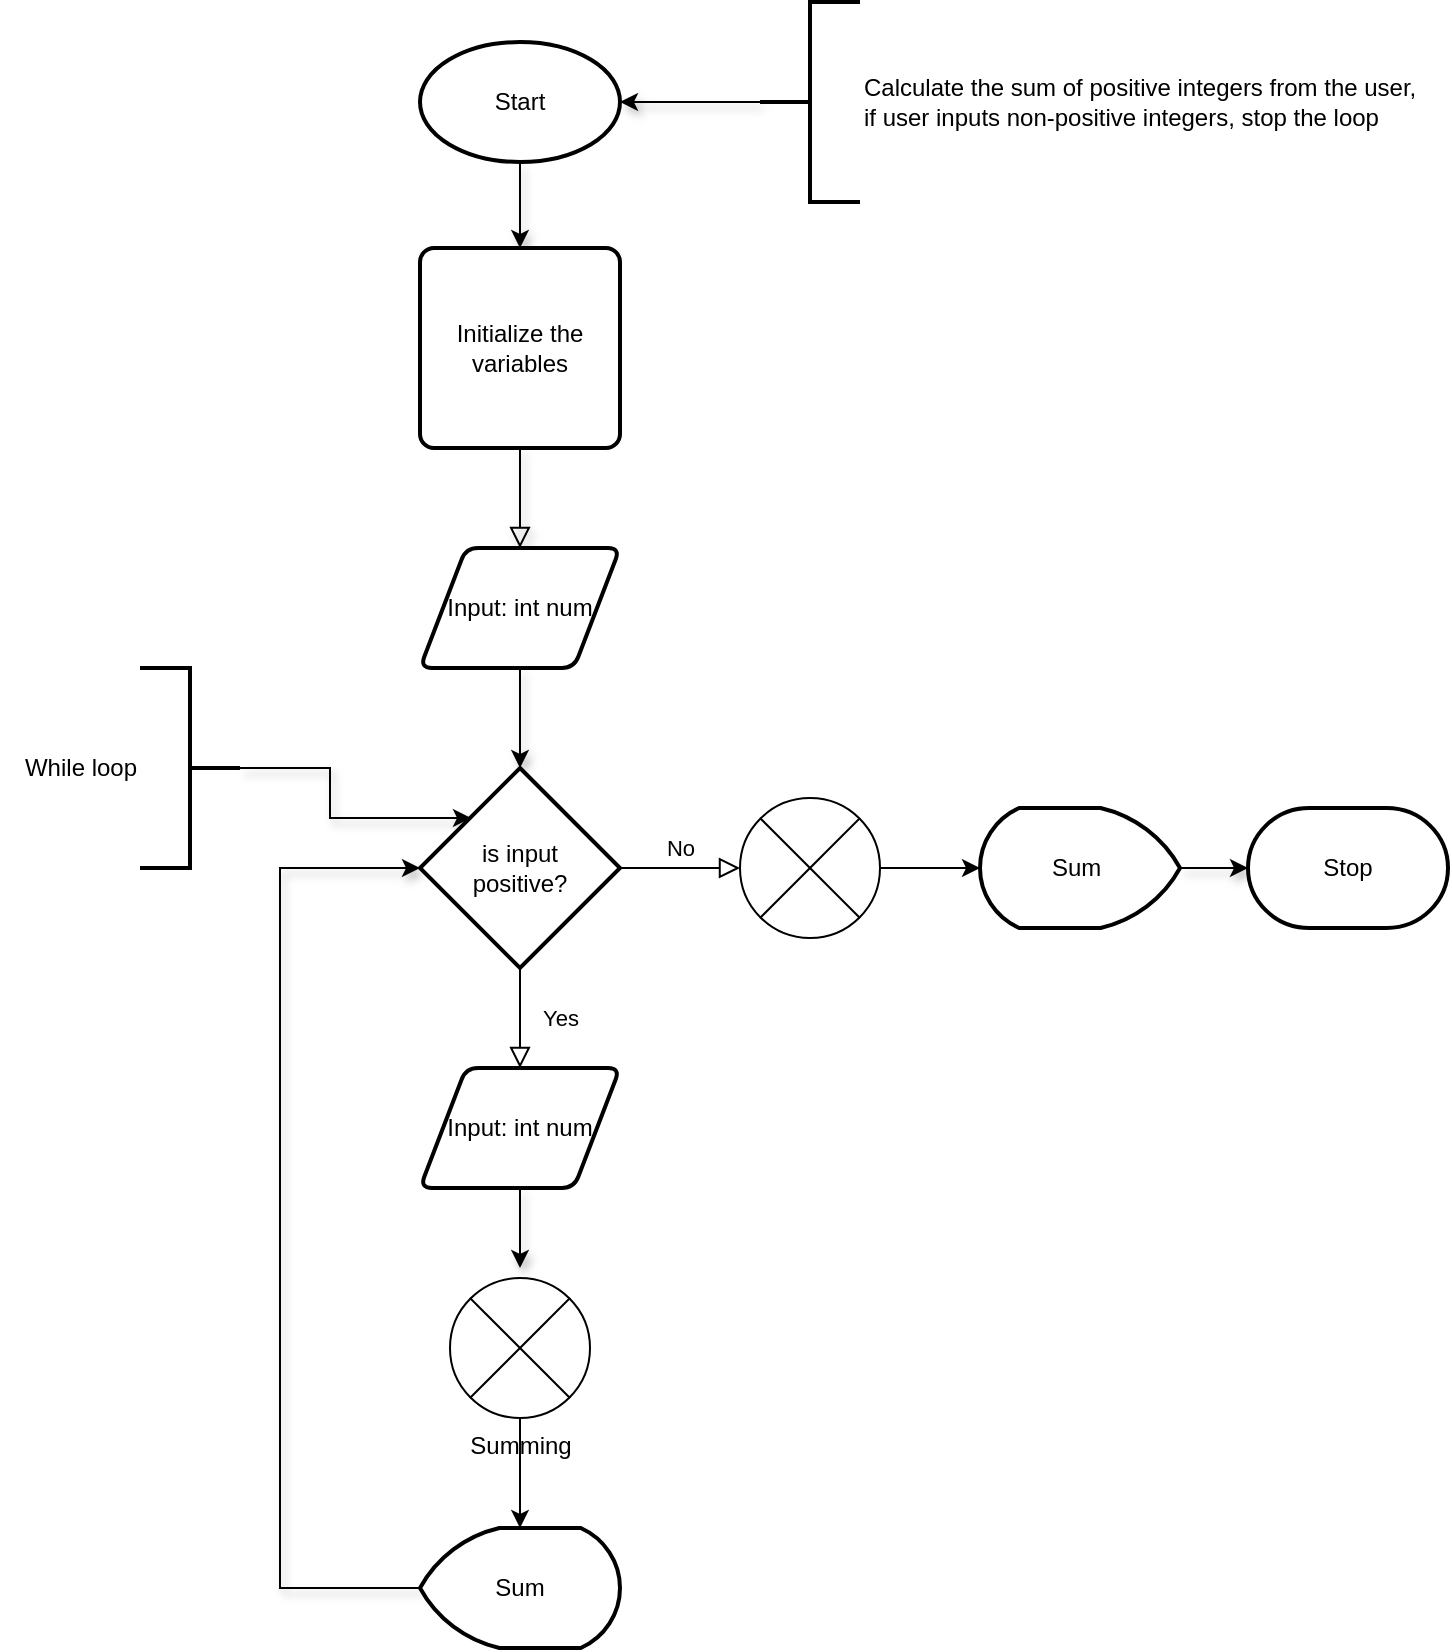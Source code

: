 <mxfile version="20.8.23" type="github">
  <diagram id="C5RBs43oDa-KdzZeNtuy" name="Page-1">
    <mxGraphModel dx="1444" dy="1984" grid="1" gridSize="10" guides="1" tooltips="1" connect="1" arrows="1" fold="1" page="1" pageScale="1" pageWidth="827" pageHeight="1169" math="0" shadow="0">
      <root>
        <mxCell id="WIyWlLk6GJQsqaUBKTNV-0" />
        <mxCell id="WIyWlLk6GJQsqaUBKTNV-1" parent="WIyWlLk6GJQsqaUBKTNV-0" />
        <mxCell id="-2RjMBubcI_NmqtKYA7N-0" value="" style="rounded=0;html=1;jettySize=auto;orthogonalLoop=1;fontSize=11;endArrow=block;endFill=0;endSize=8;strokeWidth=1;shadow=1;labelBackgroundColor=none;edgeStyle=orthogonalEdgeStyle;exitX=0.5;exitY=1;exitDx=0;exitDy=0;entryX=0.5;entryY=0;entryDx=0;entryDy=0;" edge="1" parent="WIyWlLk6GJQsqaUBKTNV-1" source="-2RjMBubcI_NmqtKYA7N-18" target="-2RjMBubcI_NmqtKYA7N-10">
          <mxGeometry relative="1" as="geometry">
            <mxPoint x="280" y="209" as="sourcePoint" />
            <mxPoint x="280.0" y="270" as="targetPoint" />
          </mxGeometry>
        </mxCell>
        <mxCell id="-2RjMBubcI_NmqtKYA7N-1" value="" style="edgeStyle=orthogonalEdgeStyle;rounded=0;orthogonalLoop=1;jettySize=auto;html=1;shadow=1;entryX=0.5;entryY=0;entryDx=0;entryDy=0;exitX=0.5;exitY=1;exitDx=0;exitDy=0;entryPerimeter=0;" edge="1" parent="WIyWlLk6GJQsqaUBKTNV-1" source="-2RjMBubcI_NmqtKYA7N-10" target="-2RjMBubcI_NmqtKYA7N-21">
          <mxGeometry relative="1" as="geometry">
            <mxPoint x="380" y="119" as="sourcePoint" />
            <mxPoint x="280" y="149" as="targetPoint" />
          </mxGeometry>
        </mxCell>
        <mxCell id="-2RjMBubcI_NmqtKYA7N-2" value="Yes" style="rounded=0;html=1;jettySize=auto;orthogonalLoop=1;fontSize=11;endArrow=block;endFill=0;endSize=8;strokeWidth=1;shadow=0;labelBackgroundColor=none;edgeStyle=orthogonalEdgeStyle;entryX=0.5;entryY=0;entryDx=0;entryDy=0;exitX=0.5;exitY=1;exitDx=0;exitDy=0;exitPerimeter=0;" edge="1" parent="WIyWlLk6GJQsqaUBKTNV-1" source="-2RjMBubcI_NmqtKYA7N-21" target="-2RjMBubcI_NmqtKYA7N-23">
          <mxGeometry y="20" relative="1" as="geometry">
            <mxPoint as="offset" />
            <mxPoint x="279.81" y="370" as="sourcePoint" />
            <mxPoint x="279.81" y="430.0" as="targetPoint" />
            <Array as="points" />
          </mxGeometry>
        </mxCell>
        <mxCell id="-2RjMBubcI_NmqtKYA7N-4" value="" style="endArrow=classic;html=1;rounded=0;shadow=1;entryX=0;entryY=0.5;entryDx=0;entryDy=0;exitX=0;exitY=0.5;exitDx=0;exitDy=0;exitPerimeter=0;" edge="1" parent="WIyWlLk6GJQsqaUBKTNV-1" source="-2RjMBubcI_NmqtKYA7N-25">
          <mxGeometry width="50" height="50" relative="1" as="geometry">
            <mxPoint x="230" y="810" as="sourcePoint" />
            <mxPoint x="230" y="310" as="targetPoint" />
            <Array as="points">
              <mxPoint x="160" y="670" />
              <mxPoint x="160" y="310" />
            </Array>
          </mxGeometry>
        </mxCell>
        <mxCell id="-2RjMBubcI_NmqtKYA7N-5" value="" style="edgeStyle=orthogonalEdgeStyle;rounded=0;orthogonalLoop=1;jettySize=auto;html=1;shadow=1;entryX=1;entryY=0.5;entryDx=0;entryDy=0;entryPerimeter=0;" edge="1" parent="WIyWlLk6GJQsqaUBKTNV-1" source="-2RjMBubcI_NmqtKYA7N-6" target="-2RjMBubcI_NmqtKYA7N-15">
          <mxGeometry relative="1" as="geometry">
            <mxPoint x="330" y="47" as="targetPoint" />
          </mxGeometry>
        </mxCell>
        <mxCell id="-2RjMBubcI_NmqtKYA7N-6" value="Calculate the sum of positive integers from the user,&lt;br&gt;if user inputs non-positive integers, stop the loop" style="strokeWidth=2;html=1;shape=mxgraph.flowchart.annotation_2;align=left;labelPosition=right;pointerEvents=1;" vertex="1" parent="WIyWlLk6GJQsqaUBKTNV-1">
          <mxGeometry x="400" y="-123" width="50" height="100" as="geometry" />
        </mxCell>
        <mxCell id="-2RjMBubcI_NmqtKYA7N-7" value="" style="edgeStyle=orthogonalEdgeStyle;rounded=0;orthogonalLoop=1;jettySize=auto;html=1;shadow=1;entryX=0.255;entryY=0.25;entryDx=0;entryDy=0;entryPerimeter=0;" edge="1" parent="WIyWlLk6GJQsqaUBKTNV-1" source="-2RjMBubcI_NmqtKYA7N-8" target="-2RjMBubcI_NmqtKYA7N-21">
          <mxGeometry relative="1" as="geometry" />
        </mxCell>
        <mxCell id="-2RjMBubcI_NmqtKYA7N-8" value="" style="strokeWidth=2;html=1;shape=mxgraph.flowchart.annotation_2;align=left;labelPosition=right;pointerEvents=1;direction=west;" vertex="1" parent="WIyWlLk6GJQsqaUBKTNV-1">
          <mxGeometry x="90" y="210" width="50" height="100" as="geometry" />
        </mxCell>
        <mxCell id="-2RjMBubcI_NmqtKYA7N-9" value="While loop" style="text;html=1;align=center;verticalAlign=middle;resizable=0;points=[];autosize=1;strokeColor=none;fillColor=none;" vertex="1" parent="WIyWlLk6GJQsqaUBKTNV-1">
          <mxGeometry x="20" y="245" width="80" height="30" as="geometry" />
        </mxCell>
        <mxCell id="-2RjMBubcI_NmqtKYA7N-10" value="Input: int num" style="shape=parallelogram;html=1;strokeWidth=2;perimeter=parallelogramPerimeter;whiteSpace=wrap;rounded=1;arcSize=12;size=0.23;" vertex="1" parent="WIyWlLk6GJQsqaUBKTNV-1">
          <mxGeometry x="230" y="150" width="100" height="60" as="geometry" />
        </mxCell>
        <mxCell id="-2RjMBubcI_NmqtKYA7N-11" value="" style="edgeStyle=orthogonalEdgeStyle;rounded=0;orthogonalLoop=1;jettySize=auto;html=1;shadow=1;" edge="1" parent="WIyWlLk6GJQsqaUBKTNV-1" source="-2RjMBubcI_NmqtKYA7N-12" target="-2RjMBubcI_NmqtKYA7N-13">
          <mxGeometry relative="1" as="geometry" />
        </mxCell>
        <mxCell id="-2RjMBubcI_NmqtKYA7N-12" value="Sum&amp;nbsp;" style="strokeWidth=2;html=1;shape=mxgraph.flowchart.display;whiteSpace=wrap;direction=west;" vertex="1" parent="WIyWlLk6GJQsqaUBKTNV-1">
          <mxGeometry x="510" y="280" width="100" height="60" as="geometry" />
        </mxCell>
        <mxCell id="-2RjMBubcI_NmqtKYA7N-13" value="Stop" style="strokeWidth=2;html=1;shape=mxgraph.flowchart.terminator;whiteSpace=wrap;" vertex="1" parent="WIyWlLk6GJQsqaUBKTNV-1">
          <mxGeometry x="644" y="280" width="100" height="60" as="geometry" />
        </mxCell>
        <mxCell id="-2RjMBubcI_NmqtKYA7N-14" value="" style="edgeStyle=orthogonalEdgeStyle;rounded=0;orthogonalLoop=1;jettySize=auto;html=1;shadow=1;entryX=0.5;entryY=0;entryDx=0;entryDy=0;" edge="1" parent="WIyWlLk6GJQsqaUBKTNV-1" source="-2RjMBubcI_NmqtKYA7N-15" target="-2RjMBubcI_NmqtKYA7N-18">
          <mxGeometry relative="1" as="geometry" />
        </mxCell>
        <mxCell id="-2RjMBubcI_NmqtKYA7N-15" value="Start" style="strokeWidth=2;html=1;shape=mxgraph.flowchart.start_1;whiteSpace=wrap;" vertex="1" parent="WIyWlLk6GJQsqaUBKTNV-1">
          <mxGeometry x="230" y="-103" width="100" height="60" as="geometry" />
        </mxCell>
        <mxCell id="-2RjMBubcI_NmqtKYA7N-27" value="" style="edgeStyle=orthogonalEdgeStyle;rounded=0;orthogonalLoop=1;jettySize=auto;html=1;" edge="1" parent="WIyWlLk6GJQsqaUBKTNV-1" source="-2RjMBubcI_NmqtKYA7N-17" target="-2RjMBubcI_NmqtKYA7N-25">
          <mxGeometry relative="1" as="geometry" />
        </mxCell>
        <mxCell id="-2RjMBubcI_NmqtKYA7N-17" value="Summing" style="verticalLabelPosition=bottom;verticalAlign=top;html=1;shape=mxgraph.flowchart.or;" vertex="1" parent="WIyWlLk6GJQsqaUBKTNV-1">
          <mxGeometry x="245" y="515" width="70" height="70" as="geometry" />
        </mxCell>
        <mxCell id="-2RjMBubcI_NmqtKYA7N-18" value="Initialize the&lt;br&gt;variables" style="rounded=1;whiteSpace=wrap;html=1;absoluteArcSize=1;arcSize=14;strokeWidth=2;" vertex="1" parent="WIyWlLk6GJQsqaUBKTNV-1">
          <mxGeometry x="230" width="100" height="100" as="geometry" />
        </mxCell>
        <mxCell id="-2RjMBubcI_NmqtKYA7N-21" value="is input &lt;br&gt;positive?" style="strokeWidth=2;html=1;shape=mxgraph.flowchart.decision;whiteSpace=wrap;" vertex="1" parent="WIyWlLk6GJQsqaUBKTNV-1">
          <mxGeometry x="230" y="260" width="100" height="100" as="geometry" />
        </mxCell>
        <mxCell id="-2RjMBubcI_NmqtKYA7N-22" value="" style="edgeStyle=orthogonalEdgeStyle;rounded=0;orthogonalLoop=1;jettySize=auto;html=1;shadow=1;" edge="1" parent="WIyWlLk6GJQsqaUBKTNV-1" source="-2RjMBubcI_NmqtKYA7N-23">
          <mxGeometry relative="1" as="geometry">
            <mxPoint x="280" y="510" as="targetPoint" />
          </mxGeometry>
        </mxCell>
        <mxCell id="-2RjMBubcI_NmqtKYA7N-23" value="Input: int num" style="shape=parallelogram;html=1;strokeWidth=2;perimeter=parallelogramPerimeter;whiteSpace=wrap;rounded=1;arcSize=12;size=0.23;" vertex="1" parent="WIyWlLk6GJQsqaUBKTNV-1">
          <mxGeometry x="230" y="410" width="100" height="60" as="geometry" />
        </mxCell>
        <mxCell id="-2RjMBubcI_NmqtKYA7N-25" value="Sum" style="strokeWidth=2;html=1;shape=mxgraph.flowchart.display;whiteSpace=wrap;direction=east;" vertex="1" parent="WIyWlLk6GJQsqaUBKTNV-1">
          <mxGeometry x="230" y="640" width="100" height="60" as="geometry" />
        </mxCell>
        <mxCell id="-2RjMBubcI_NmqtKYA7N-31" value="" style="edgeStyle=orthogonalEdgeStyle;rounded=0;orthogonalLoop=1;jettySize=auto;html=1;" edge="1" parent="WIyWlLk6GJQsqaUBKTNV-1" source="-2RjMBubcI_NmqtKYA7N-29" target="-2RjMBubcI_NmqtKYA7N-12">
          <mxGeometry relative="1" as="geometry" />
        </mxCell>
        <mxCell id="-2RjMBubcI_NmqtKYA7N-29" value="" style="verticalLabelPosition=bottom;verticalAlign=top;html=1;shape=mxgraph.flowchart.or;" vertex="1" parent="WIyWlLk6GJQsqaUBKTNV-1">
          <mxGeometry x="390" y="275" width="70" height="70" as="geometry" />
        </mxCell>
        <mxCell id="-2RjMBubcI_NmqtKYA7N-30" value="No" style="edgeStyle=orthogonalEdgeStyle;rounded=0;html=1;jettySize=auto;orthogonalLoop=1;fontSize=11;endArrow=block;endFill=0;endSize=8;strokeWidth=1;shadow=0;labelBackgroundColor=none;exitX=1;exitY=0.5;exitDx=0;exitDy=0;exitPerimeter=0;entryX=0;entryY=0.5;entryDx=0;entryDy=0;entryPerimeter=0;startArrow=none;" edge="1" parent="WIyWlLk6GJQsqaUBKTNV-1" source="-2RjMBubcI_NmqtKYA7N-21" target="-2RjMBubcI_NmqtKYA7N-29">
          <mxGeometry y="10" relative="1" as="geometry">
            <mxPoint as="offset" />
            <mxPoint x="435" y="310" as="sourcePoint" />
            <mxPoint x="510" y="310" as="targetPoint" />
            <Array as="points" />
          </mxGeometry>
        </mxCell>
      </root>
    </mxGraphModel>
  </diagram>
</mxfile>
